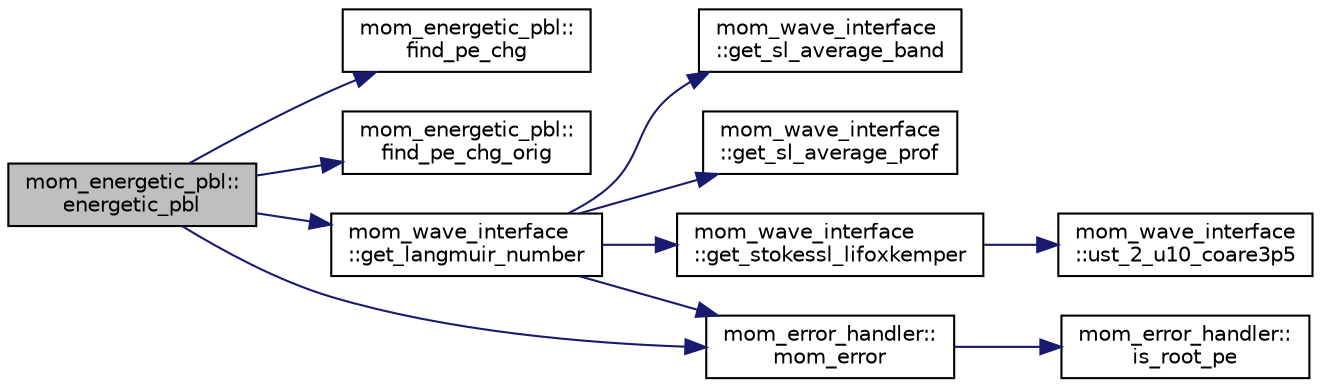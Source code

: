 digraph "mom_energetic_pbl::energetic_pbl"
{
 // INTERACTIVE_SVG=YES
 // LATEX_PDF_SIZE
  edge [fontname="Helvetica",fontsize="10",labelfontname="Helvetica",labelfontsize="10"];
  node [fontname="Helvetica",fontsize="10",shape=record];
  rankdir="LR";
  Node1 [label="mom_energetic_pbl::\lenergetic_pbl",height=0.2,width=0.4,color="black", fillcolor="grey75", style="filled", fontcolor="black",tooltip="This subroutine determines the diffusivities from the integrated energetics mixed layer model...."];
  Node1 -> Node2 [color="midnightblue",fontsize="10",style="solid",fontname="Helvetica"];
  Node2 [label="mom_energetic_pbl::\lfind_pe_chg",height=0.2,width=0.4,color="black", fillcolor="white", style="filled",URL="$namespacemom__energetic__pbl.html#ab0d988822a378f674d3b7e0ee2534c74",tooltip="This subroutine calculates the change in potential energy and or derivatives for several changes in a..."];
  Node1 -> Node3 [color="midnightblue",fontsize="10",style="solid",fontname="Helvetica"];
  Node3 [label="mom_energetic_pbl::\lfind_pe_chg_orig",height=0.2,width=0.4,color="black", fillcolor="white", style="filled",URL="$namespacemom__energetic__pbl.html#a3eb660658d0677c55c6187dcf4a180b5",tooltip="This subroutine calculates the change in potential energy and or derivatives for several changes in a..."];
  Node1 -> Node4 [color="midnightblue",fontsize="10",style="solid",fontname="Helvetica"];
  Node4 [label="mom_wave_interface\l::get_langmuir_number",height=0.2,width=0.4,color="black", fillcolor="white", style="filled",URL="$namespacemom__wave__interface.html#aa07c73f561840851981d6a013423dd6e",tooltip="Interface to get Langmuir number based on options stored in wave structure."];
  Node4 -> Node5 [color="midnightblue",fontsize="10",style="solid",fontname="Helvetica"];
  Node5 [label="mom_wave_interface\l::get_sl_average_band",height=0.2,width=0.4,color="black", fillcolor="white", style="filled",URL="$namespacemom__wave__interface.html#a5ebd32de10bed6d66c0a95a4a15cc81a",tooltip="Get SL averaged Stokes drift from the banded Spectrum method."];
  Node4 -> Node6 [color="midnightblue",fontsize="10",style="solid",fontname="Helvetica"];
  Node6 [label="mom_wave_interface\l::get_sl_average_prof",height=0.2,width=0.4,color="black", fillcolor="white", style="filled",URL="$namespacemom__wave__interface.html#ae631a776ca48a5b8be572bed00e6f5c1",tooltip="Get SL Averaged Stokes drift from a Stokes drift Profile."];
  Node4 -> Node7 [color="midnightblue",fontsize="10",style="solid",fontname="Helvetica"];
  Node7 [label="mom_wave_interface\l::get_stokessl_lifoxkemper",height=0.2,width=0.4,color="black", fillcolor="white", style="filled",URL="$namespacemom__wave__interface.html#a42ca9104192ff12c44c28b705d137eb9",tooltip="Get SL averaged Stokes drift from Li/FK 17 method."];
  Node7 -> Node8 [color="midnightblue",fontsize="10",style="solid",fontname="Helvetica"];
  Node8 [label="mom_wave_interface\l::ust_2_u10_coare3p5",height=0.2,width=0.4,color="black", fillcolor="white", style="filled",URL="$namespacemom__wave__interface.html#ae771d75c78a0370ad163edd5b1c19965",tooltip="Computes wind speed from ustar_air based on COARE 3.5 Cd relationship Probably doesn't belong in this..."];
  Node4 -> Node9 [color="midnightblue",fontsize="10",style="solid",fontname="Helvetica"];
  Node9 [label="mom_error_handler::\lmom_error",height=0.2,width=0.4,color="black", fillcolor="white", style="filled",URL="$namespacemom__error__handler.html#a460cfb79a06c29fc249952c2a3710d67",tooltip="This provides a convenient interface for writing an mpp_error message with run-time filter based on a..."];
  Node9 -> Node10 [color="midnightblue",fontsize="10",style="solid",fontname="Helvetica"];
  Node10 [label="mom_error_handler::\lis_root_pe",height=0.2,width=0.4,color="black", fillcolor="white", style="filled",URL="$namespacemom__error__handler.html#ad5f00a53059c72fe2332d1436c80ca71",tooltip="This returns .true. if the current PE is the root PE."];
  Node1 -> Node9 [color="midnightblue",fontsize="10",style="solid",fontname="Helvetica"];
}
